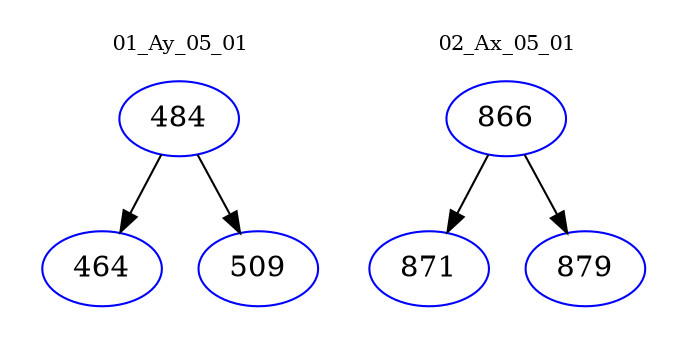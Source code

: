 digraph{
subgraph cluster_0 {
color = white
label = "01_Ay_05_01";
fontsize=10;
T0_484 [label="484", color="blue"]
T0_484 -> T0_464 [color="black"]
T0_464 [label="464", color="blue"]
T0_484 -> T0_509 [color="black"]
T0_509 [label="509", color="blue"]
}
subgraph cluster_1 {
color = white
label = "02_Ax_05_01";
fontsize=10;
T1_866 [label="866", color="blue"]
T1_866 -> T1_871 [color="black"]
T1_871 [label="871", color="blue"]
T1_866 -> T1_879 [color="black"]
T1_879 [label="879", color="blue"]
}
}
